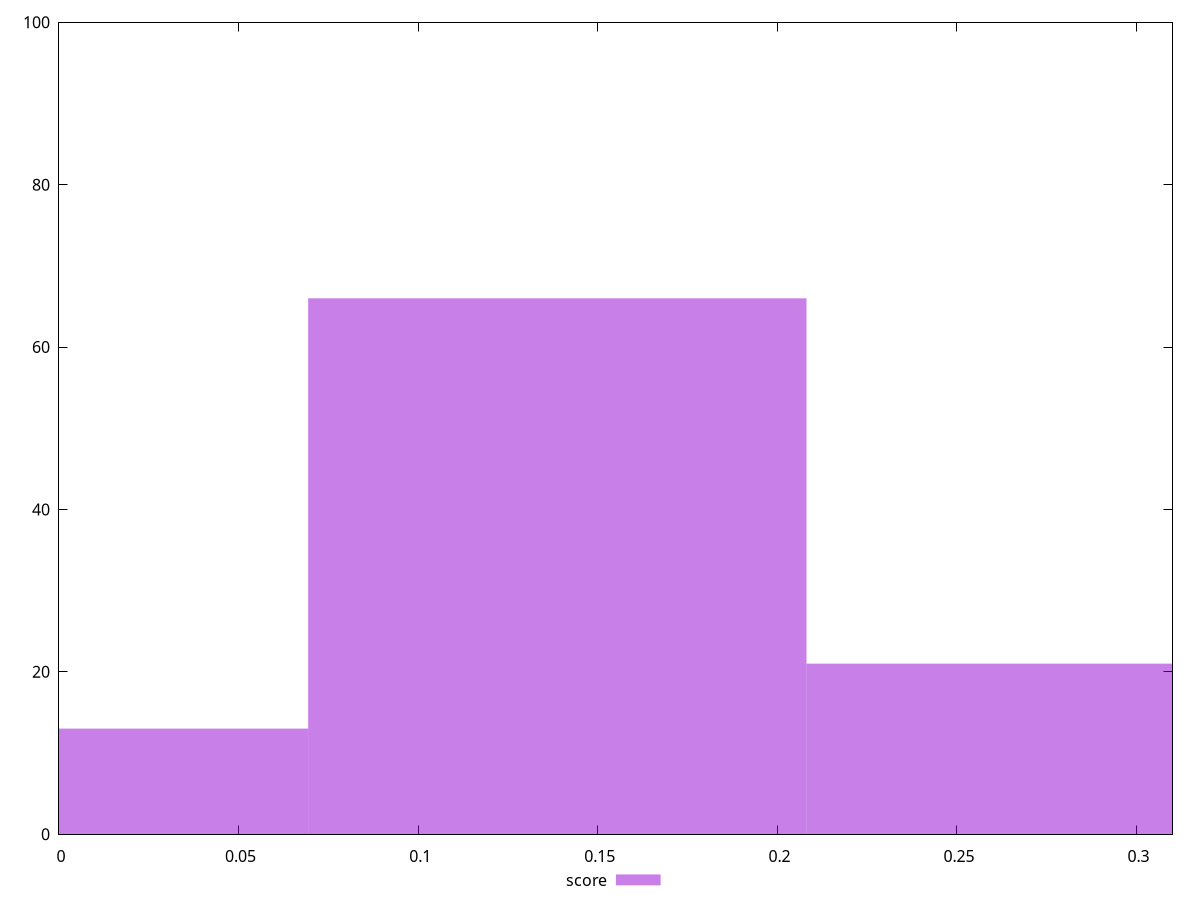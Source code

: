 reset

$score <<EOF
0.13873609124523148 66
0 13
0.27747218249046296 21
EOF

set key outside below
set boxwidth 0.13873609124523148
set xrange [0:0.31]
set yrange [0:100]
set trange [0:100]
set style fill transparent solid 0.5 noborder
set terminal svg size 640, 490 enhanced background rgb 'white'
set output "reprap/speed-index/samples/pages+cached+noexternal+nomedia/score/histogram.svg"

plot $score title "score" with boxes

reset
